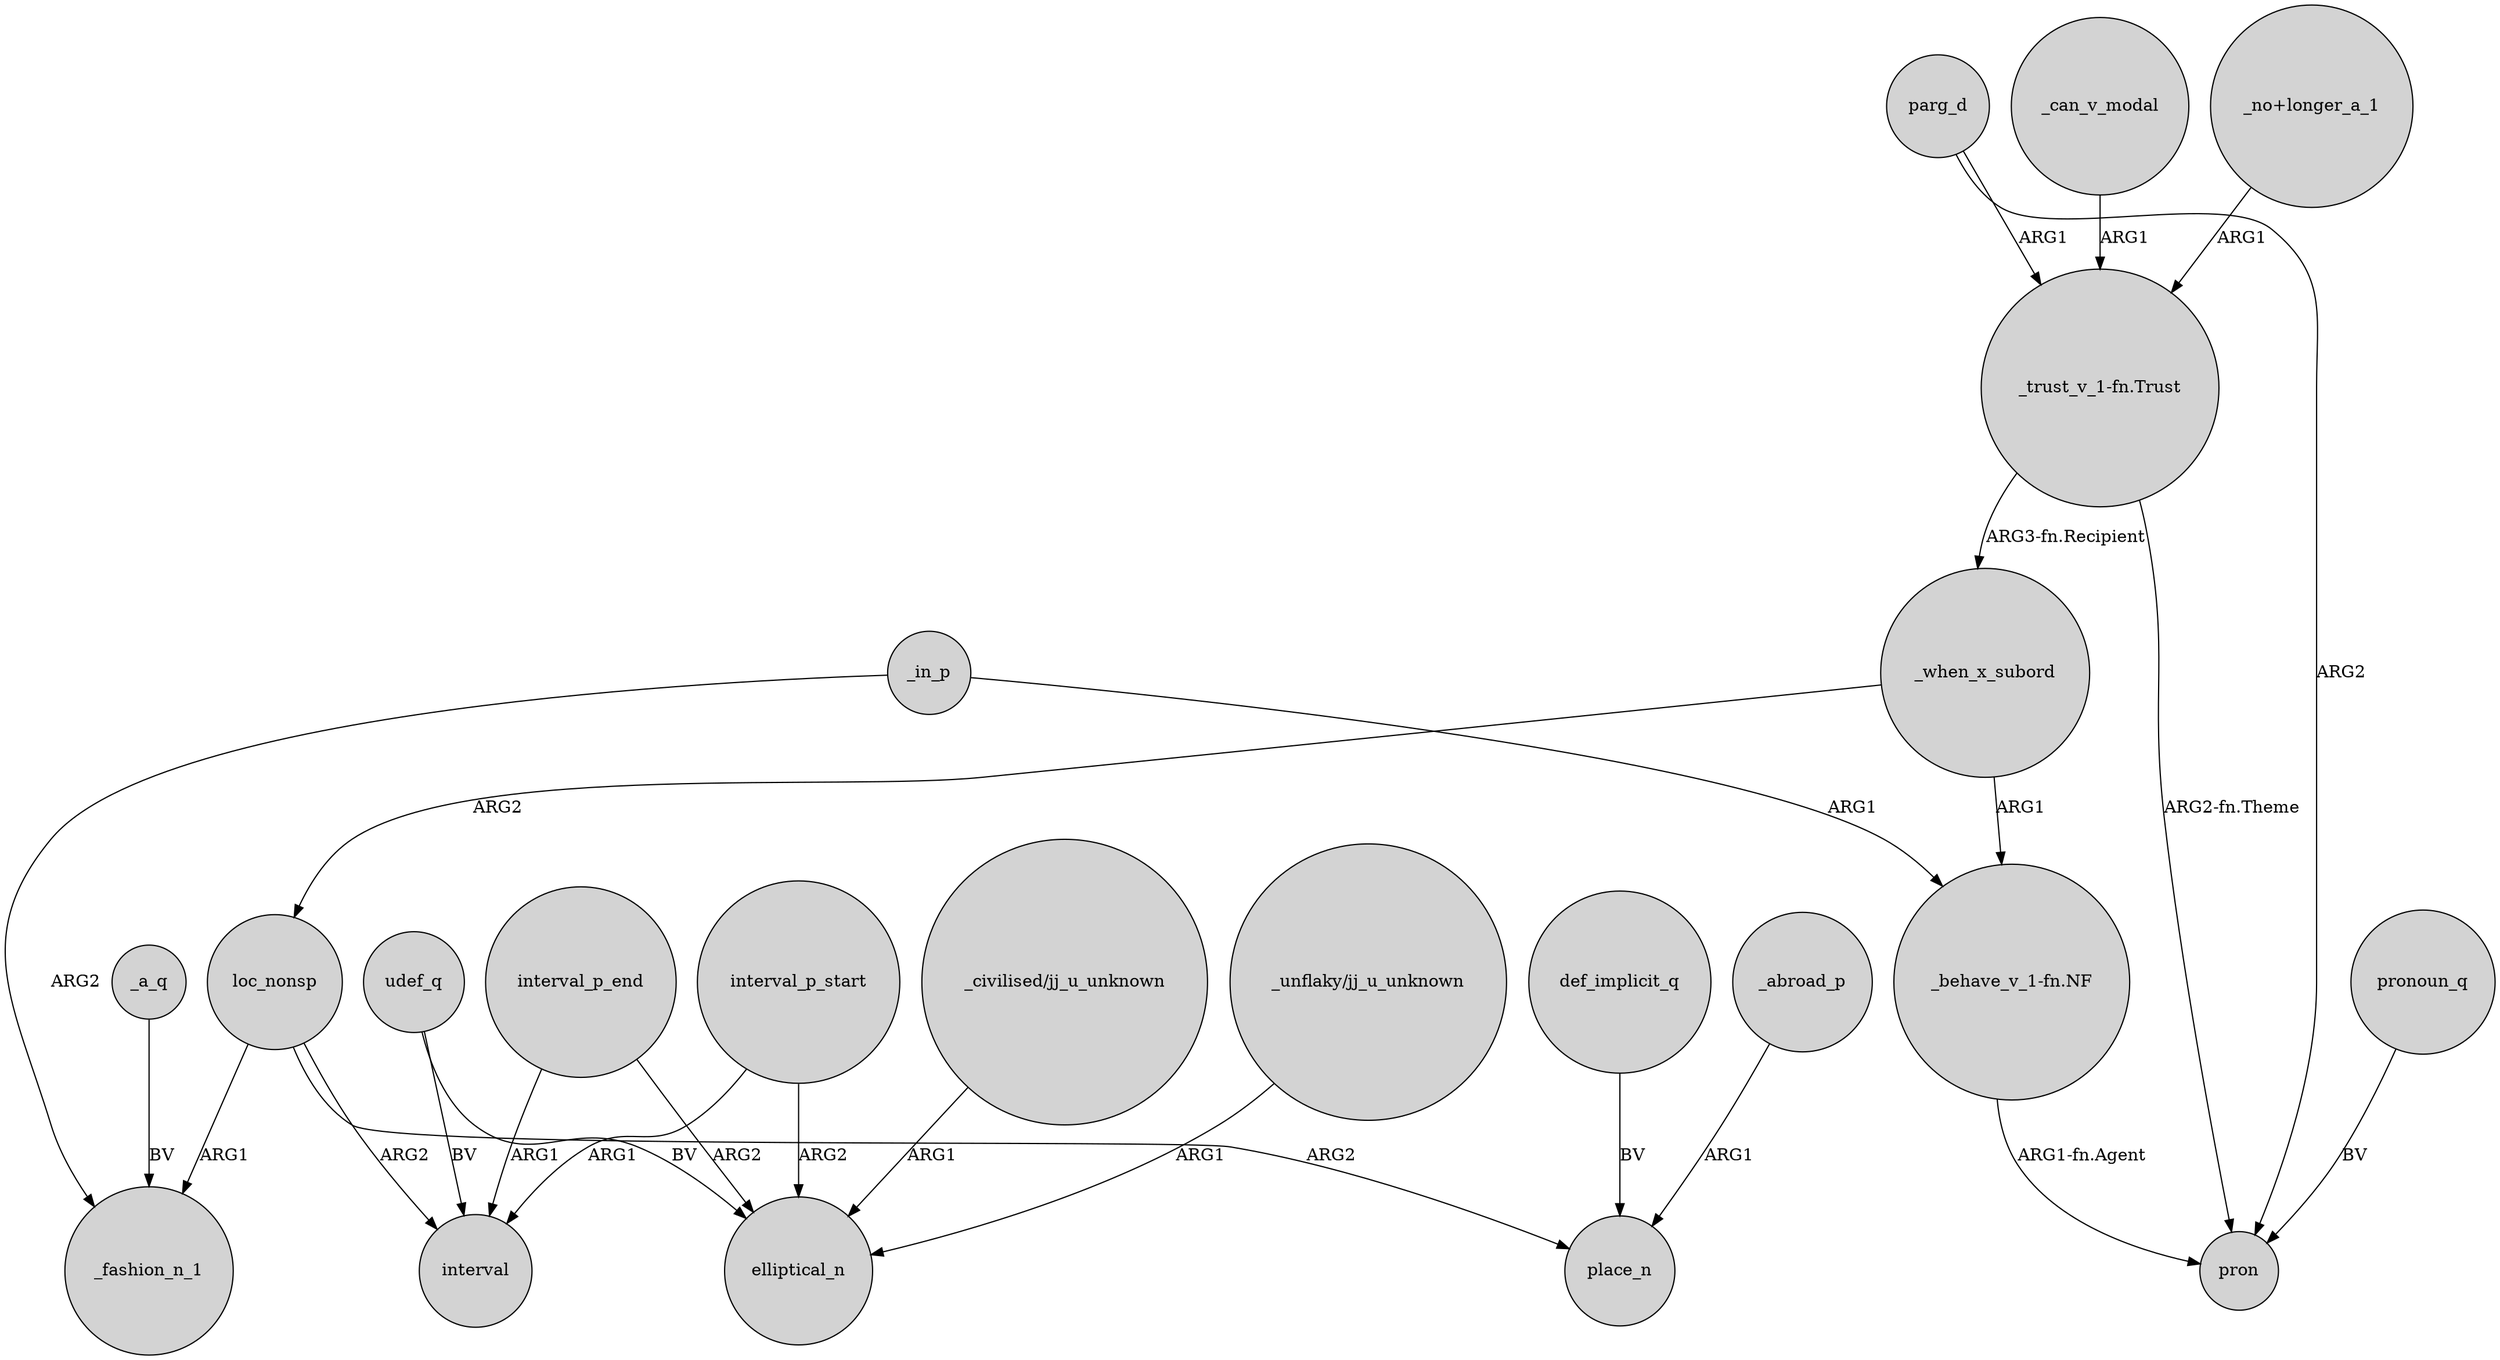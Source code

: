 digraph {
	node [shape=circle style=filled]
	_in_p -> _fashion_n_1 [label=ARG2]
	loc_nonsp -> interval [label=ARG2]
	_when_x_subord -> "_behave_v_1-fn.NF" [label=ARG1]
	udef_q -> elliptical_n [label=BV]
	interval_p_end -> elliptical_n [label=ARG2]
	def_implicit_q -> place_n [label=BV]
	interval_p_start -> elliptical_n [label=ARG2]
	_a_q -> _fashion_n_1 [label=BV]
	"_civilised/jj_u_unknown" -> elliptical_n [label=ARG1]
	"_trust_v_1-fn.Trust" -> pron [label="ARG2-fn.Theme"]
	"_behave_v_1-fn.NF" -> pron [label="ARG1-fn.Agent"]
	parg_d -> pron [label=ARG2]
	_can_v_modal -> "_trust_v_1-fn.Trust" [label=ARG1]
	pronoun_q -> pron [label=BV]
	loc_nonsp -> _fashion_n_1 [label=ARG1]
	interval_p_start -> interval [label=ARG1]
	_in_p -> "_behave_v_1-fn.NF" [label=ARG1]
	_when_x_subord -> loc_nonsp [label=ARG2]
	"_unflaky/jj_u_unknown" -> elliptical_n [label=ARG1]
	interval_p_end -> interval [label=ARG1]
	loc_nonsp -> place_n [label=ARG2]
	"_no+longer_a_1" -> "_trust_v_1-fn.Trust" [label=ARG1]
	"_trust_v_1-fn.Trust" -> _when_x_subord [label="ARG3-fn.Recipient"]
	_abroad_p -> place_n [label=ARG1]
	udef_q -> interval [label=BV]
	parg_d -> "_trust_v_1-fn.Trust" [label=ARG1]
}

